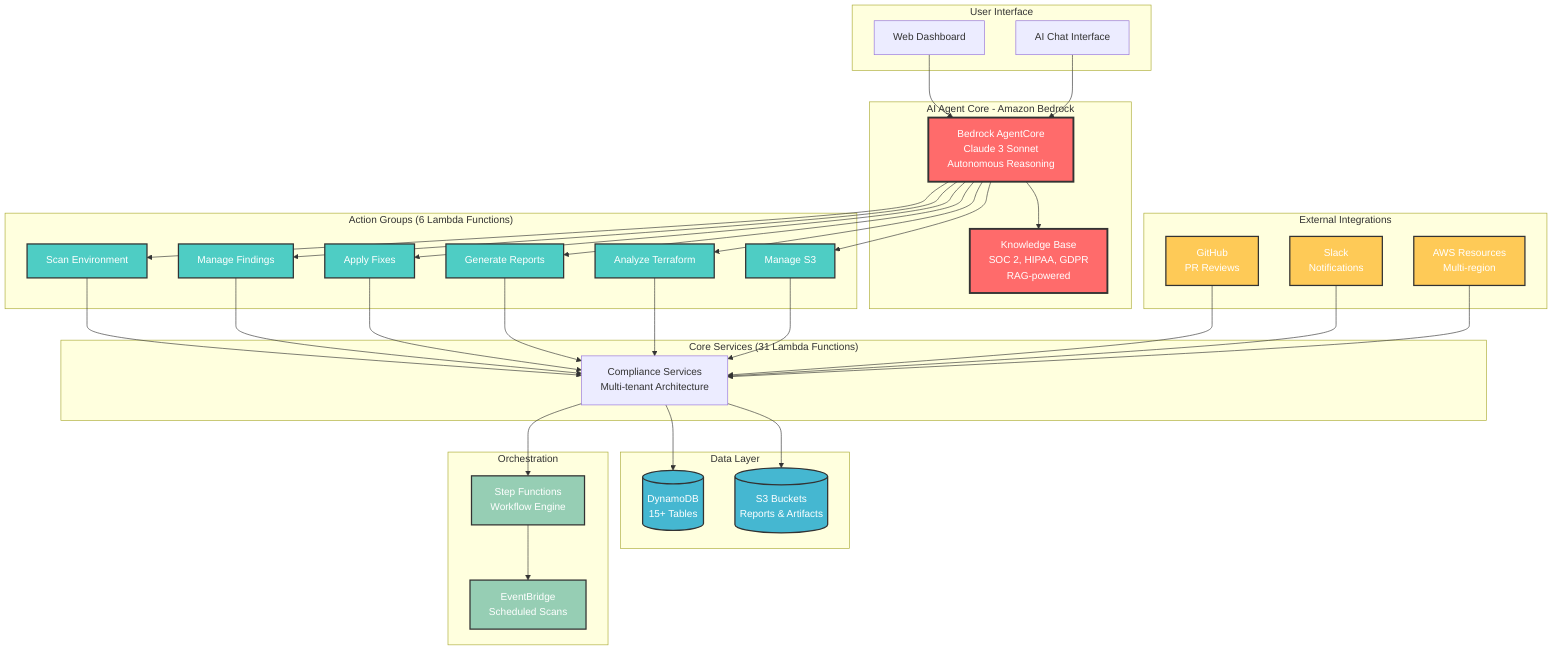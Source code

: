 graph TB
    %% User Layer
    subgraph "User Interface"
        WEB[Web Dashboard]
        CHAT[AI Chat Interface]
    end

    %% AI Agent Core
    subgraph "AI Agent Core - Amazon Bedrock"
        AGENT[Bedrock AgentCore<br/>Claude 3 Sonnet<br/>Autonomous Reasoning]
        KB[Knowledge Base<br/>SOC 2, HIPAA, GDPR<br/>RAG-powered]
    end

    %% Action Groups
    subgraph "Action Groups (6 Lambda Functions)"
        SCAN[Scan Environment]
        FIND[Manage Findings]
        FIX[Apply Fixes]
        REPORT[Generate Reports]
        TF[Analyze Terraform]
        S3[Manage S3]
    end

    %% Core Services
    subgraph "Core Services (31 Lambda Functions)"
        SERVICES[Compliance Services<br/>Multi-tenant Architecture]
    end

    %% Data & Storage
    subgraph "Data Layer"
        DDB[(DynamoDB<br/>15+ Tables)]
        S3_STORAGE[(S3 Buckets<br/>Reports & Artifacts)]
    end

    %% Orchestration
    subgraph "Orchestration"
        SF[Step Functions<br/>Workflow Engine]
        EB[EventBridge<br/>Scheduled Scans]
    end

    %% External Integrations
    subgraph "External Integrations"
        GITHUB[GitHub<br/>PR Reviews]
        SLACK[Slack<br/>Notifications]
        AWS[AWS Resources<br/>Multi-region]
    end

    %% Connections
    WEB --> AGENT
    CHAT --> AGENT
    AGENT --> KB
    AGENT --> SCAN
    AGENT --> FIND
    AGENT --> FIX
    AGENT --> REPORT
    AGENT --> TF
    AGENT --> S3

    SCAN --> SERVICES
    FIND --> SERVICES
    FIX --> SERVICES
    REPORT --> SERVICES
    TF --> SERVICES
    S3 --> SERVICES

    SERVICES --> DDB
    SERVICES --> S3_STORAGE
    SERVICES --> SF
    SF --> EB

    GITHUB --> SERVICES
    SLACK --> SERVICES
    AWS --> SERVICES

    %% Styling
    classDef aiCore fill:#ff6b6b,stroke:#333,stroke-width:3px,color:#fff
    classDef actionGroup fill:#4ecdc4,stroke:#333,stroke-width:2px,color:#fff
    classDef dataLayer fill:#45b7d1,stroke:#333,stroke-width:2px,color:#fff
    classDef orchestration fill:#96ceb4,stroke:#333,stroke-width:2px,color:#fff
    classDef external fill:#feca57,stroke:#333,stroke-width:2px,color:#fff

    class AGENT,KB aiCore
    class SCAN,FIND,FIX,REPORT,TF,S3 actionGroup
    class DDB,S3_STORAGE dataLayer
    class SF,EB orchestration
    class GITHUB,SLACK,AWS external